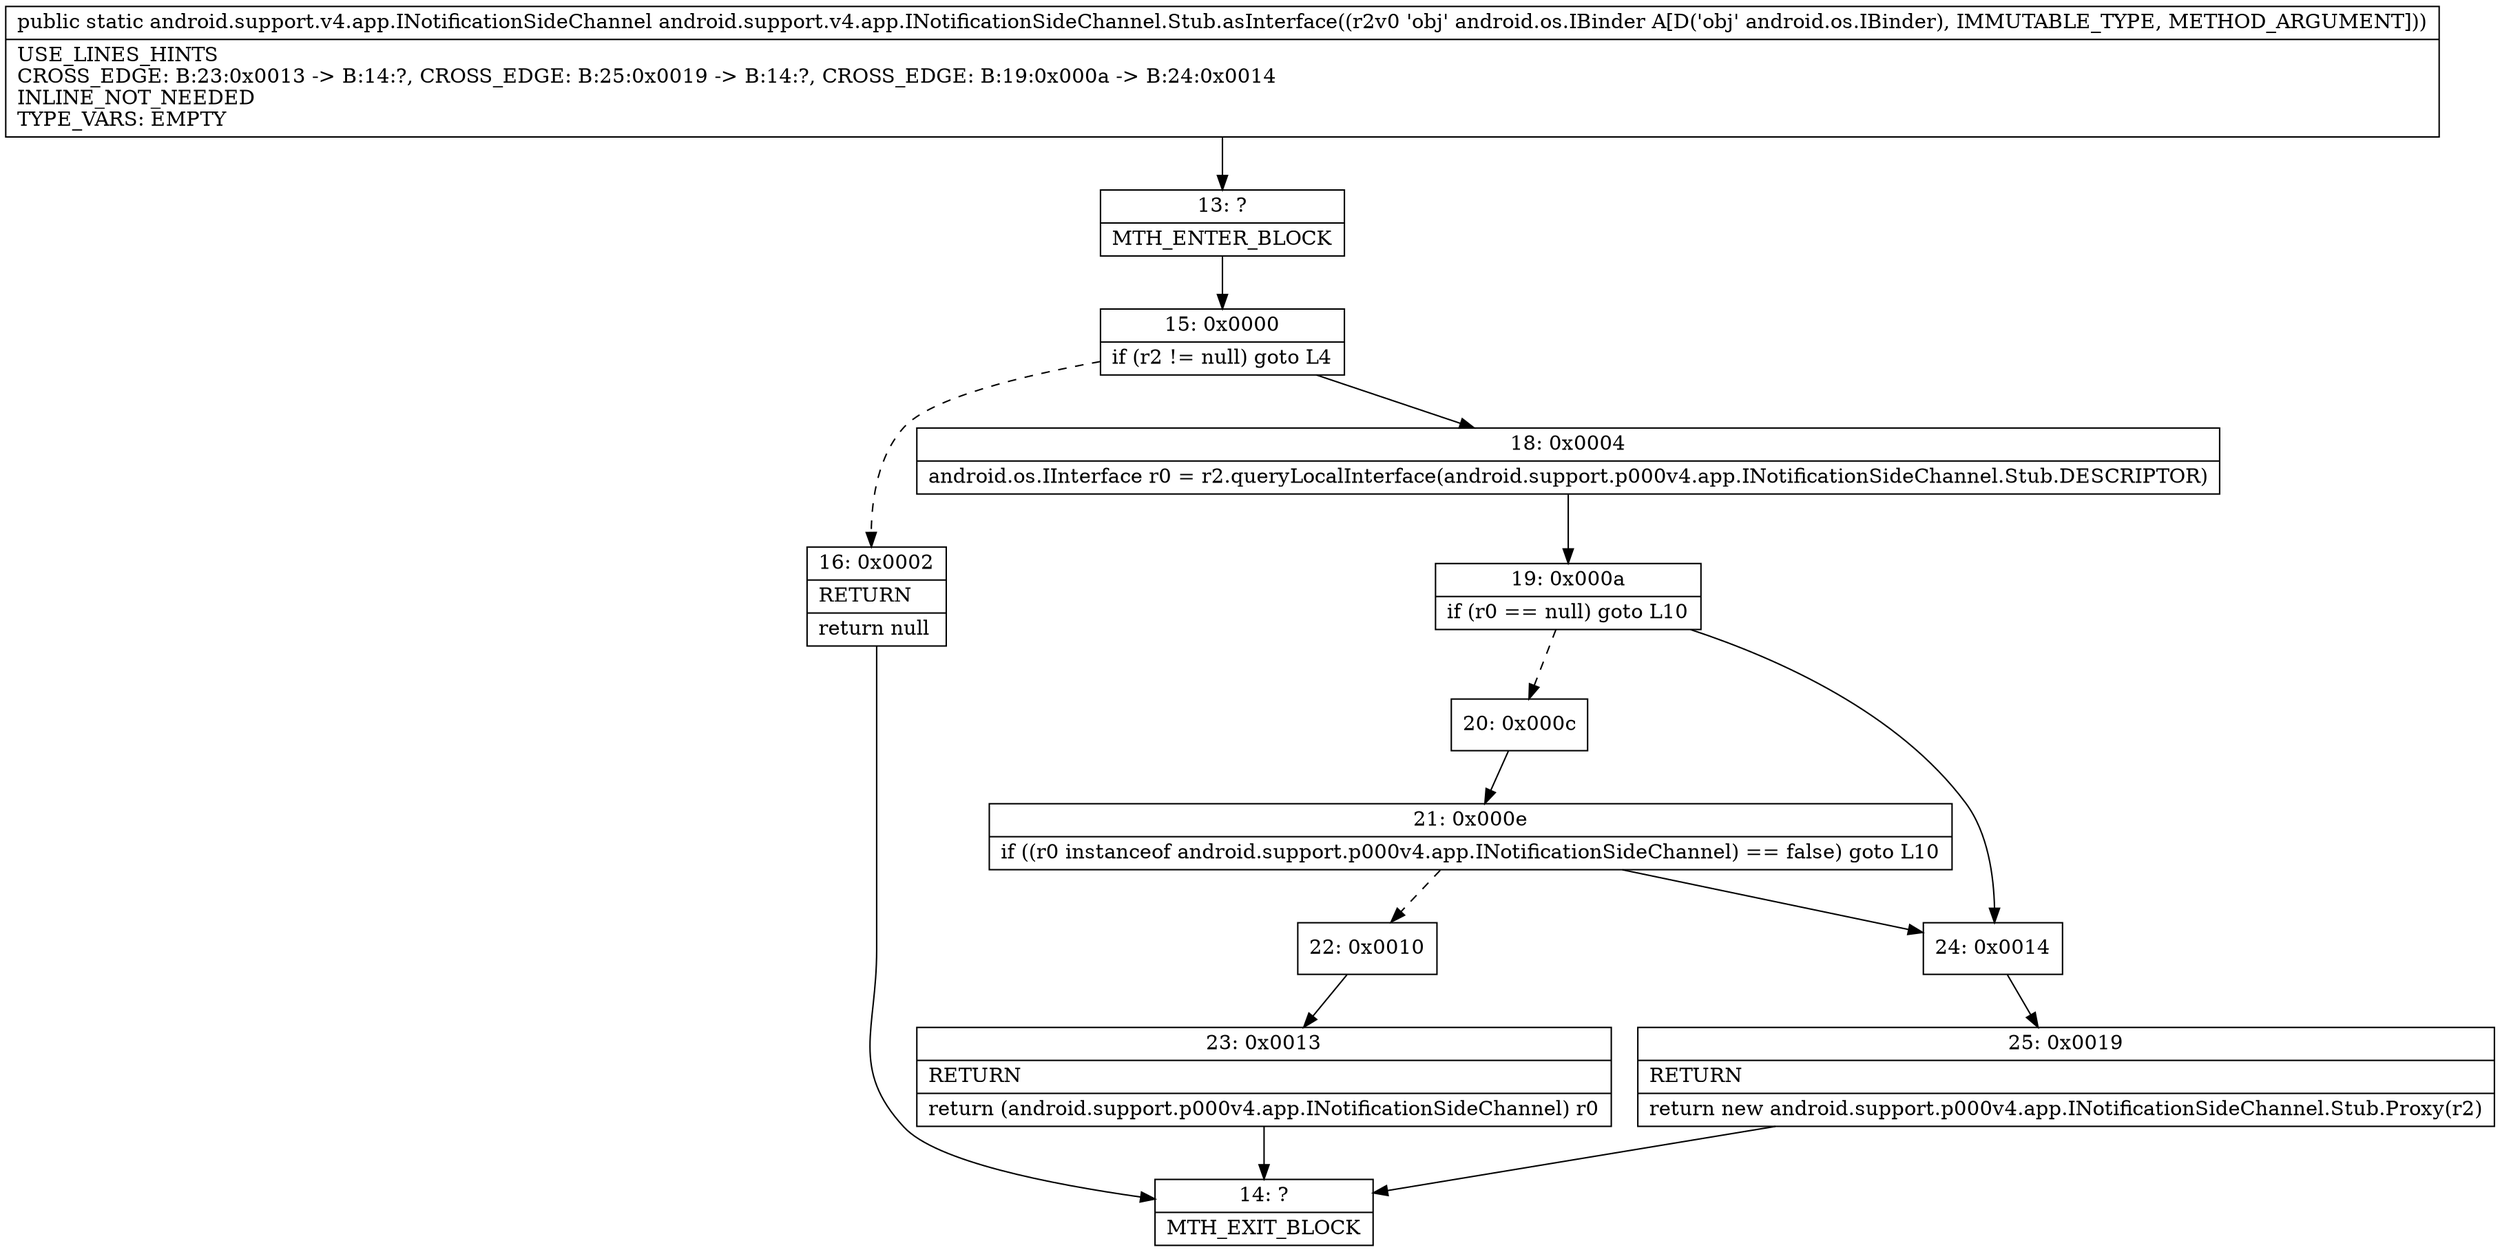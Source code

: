 digraph "CFG forandroid.support.v4.app.INotificationSideChannel.Stub.asInterface(Landroid\/os\/IBinder;)Landroid\/support\/v4\/app\/INotificationSideChannel;" {
Node_13 [shape=record,label="{13\:\ ?|MTH_ENTER_BLOCK\l}"];
Node_15 [shape=record,label="{15\:\ 0x0000|if (r2 != null) goto L4\l}"];
Node_16 [shape=record,label="{16\:\ 0x0002|RETURN\l|return null\l}"];
Node_14 [shape=record,label="{14\:\ ?|MTH_EXIT_BLOCK\l}"];
Node_18 [shape=record,label="{18\:\ 0x0004|android.os.IInterface r0 = r2.queryLocalInterface(android.support.p000v4.app.INotificationSideChannel.Stub.DESCRIPTOR)\l}"];
Node_19 [shape=record,label="{19\:\ 0x000a|if (r0 == null) goto L10\l}"];
Node_20 [shape=record,label="{20\:\ 0x000c}"];
Node_21 [shape=record,label="{21\:\ 0x000e|if ((r0 instanceof android.support.p000v4.app.INotificationSideChannel) == false) goto L10\l}"];
Node_22 [shape=record,label="{22\:\ 0x0010}"];
Node_23 [shape=record,label="{23\:\ 0x0013|RETURN\l|return (android.support.p000v4.app.INotificationSideChannel) r0\l}"];
Node_24 [shape=record,label="{24\:\ 0x0014}"];
Node_25 [shape=record,label="{25\:\ 0x0019|RETURN\l|return new android.support.p000v4.app.INotificationSideChannel.Stub.Proxy(r2)\l}"];
MethodNode[shape=record,label="{public static android.support.v4.app.INotificationSideChannel android.support.v4.app.INotificationSideChannel.Stub.asInterface((r2v0 'obj' android.os.IBinder A[D('obj' android.os.IBinder), IMMUTABLE_TYPE, METHOD_ARGUMENT]))  | USE_LINES_HINTS\lCROSS_EDGE: B:23:0x0013 \-\> B:14:?, CROSS_EDGE: B:25:0x0019 \-\> B:14:?, CROSS_EDGE: B:19:0x000a \-\> B:24:0x0014\lINLINE_NOT_NEEDED\lTYPE_VARS: EMPTY\l}"];
MethodNode -> Node_13;Node_13 -> Node_15;
Node_15 -> Node_16[style=dashed];
Node_15 -> Node_18;
Node_16 -> Node_14;
Node_18 -> Node_19;
Node_19 -> Node_20[style=dashed];
Node_19 -> Node_24;
Node_20 -> Node_21;
Node_21 -> Node_22[style=dashed];
Node_21 -> Node_24;
Node_22 -> Node_23;
Node_23 -> Node_14;
Node_24 -> Node_25;
Node_25 -> Node_14;
}

